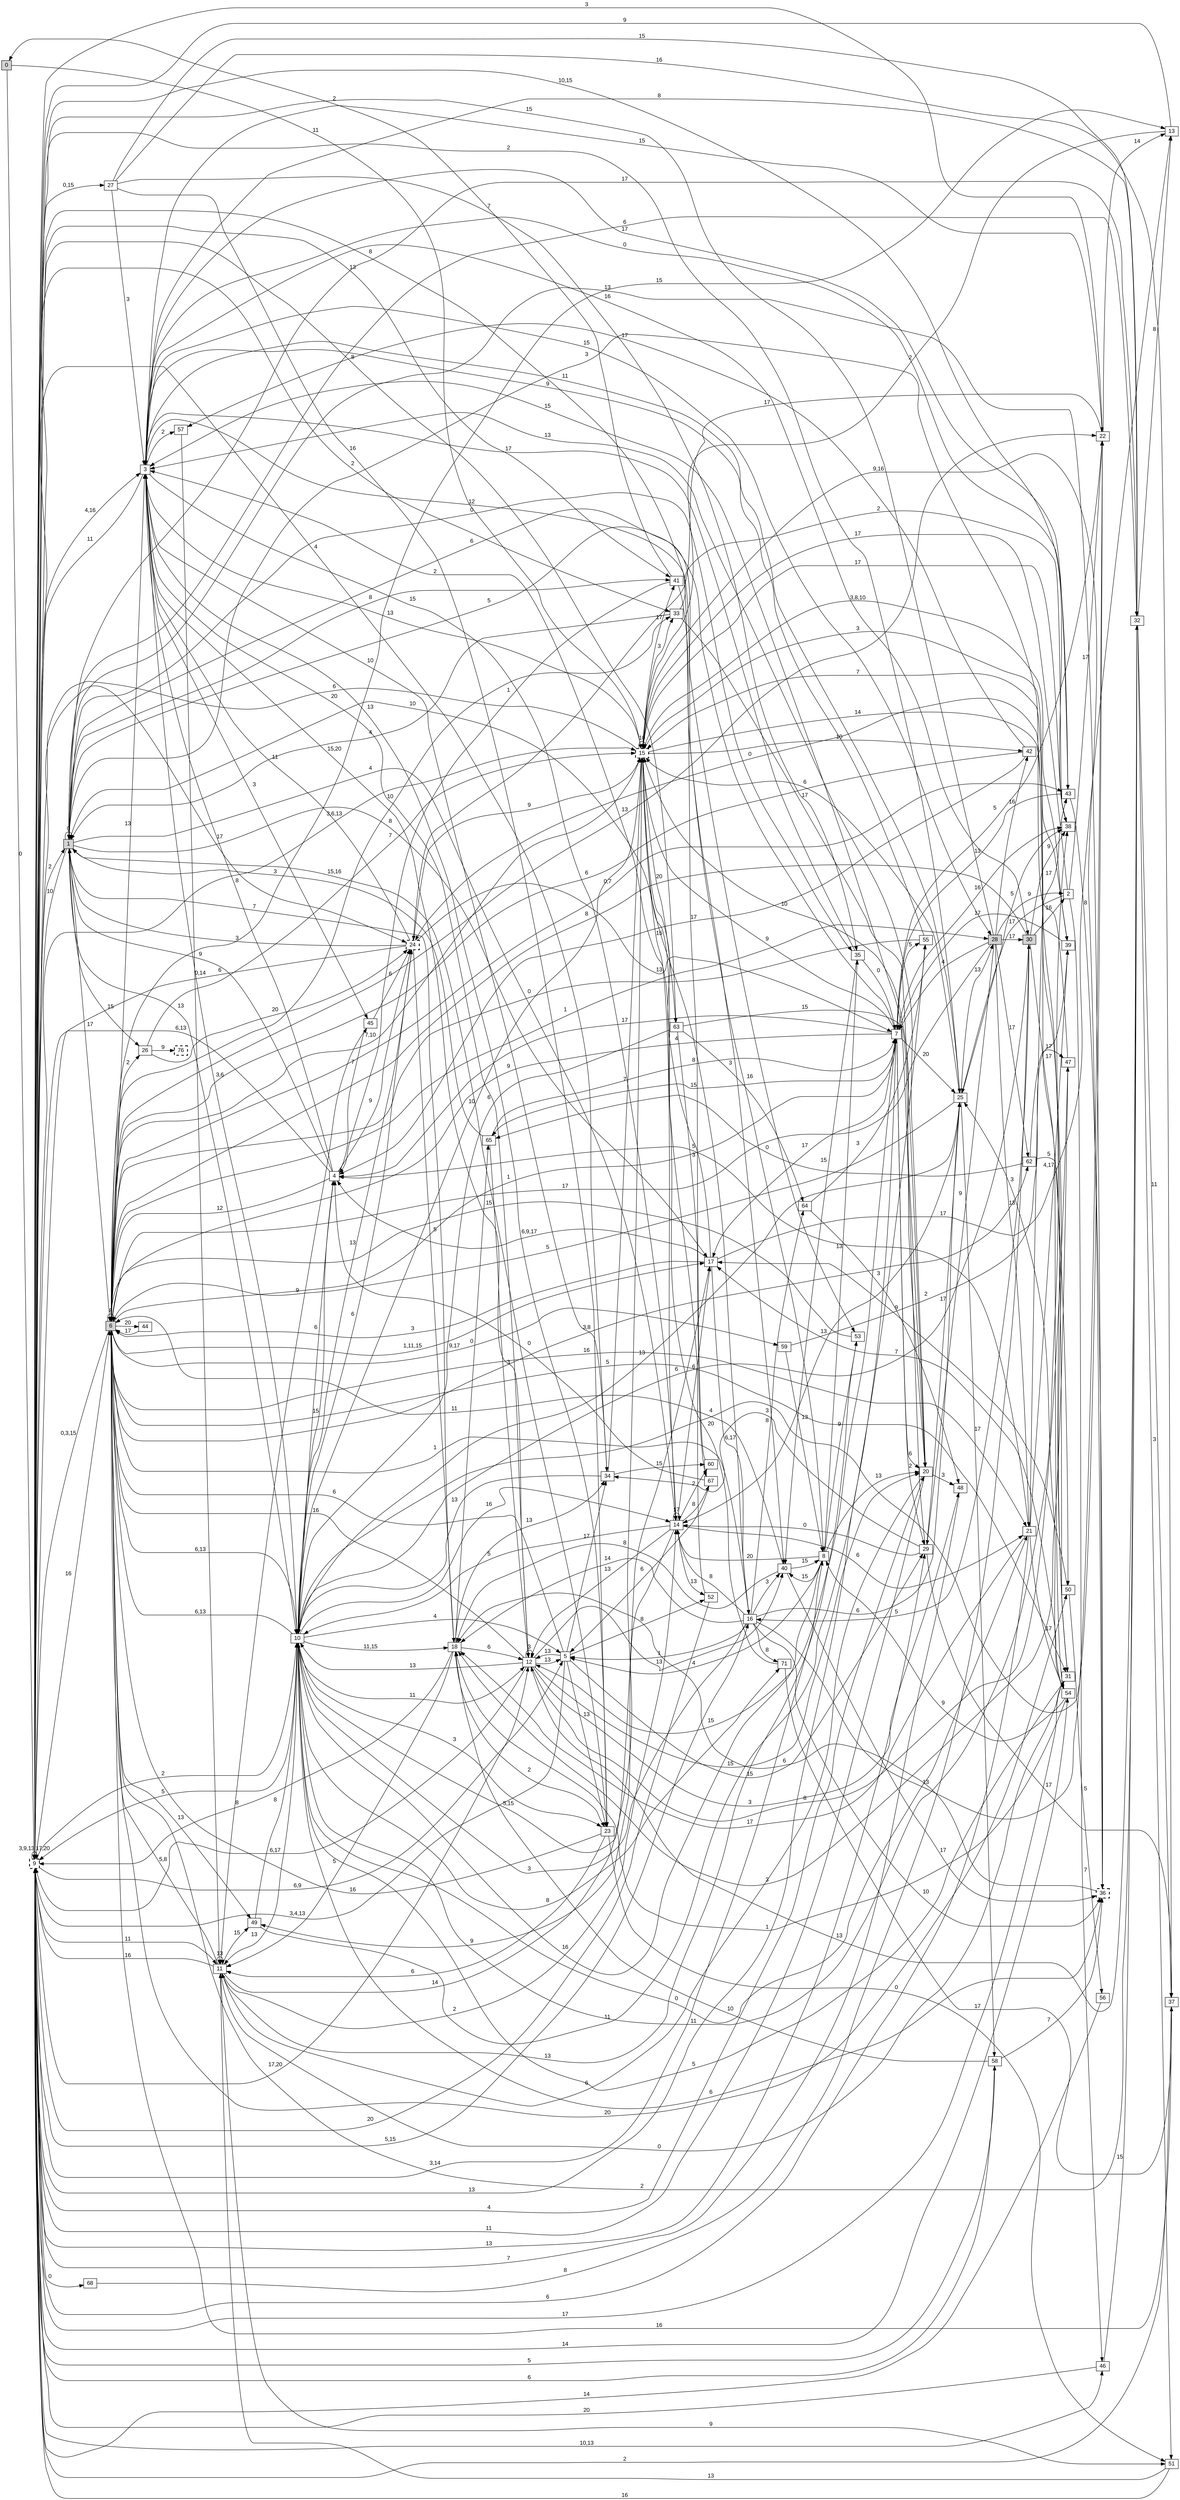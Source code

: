 digraph "NDFA" {
  rankdir=LR
  node [shape=box width=0.1 height=0.1 fontname=Arial]
  edge [fontname=Arial]
/* Estados */
 s0 [label="0" style="filled"] /* I:1 F:0 D:0 */
 s1 [label="1" style="filled"] /* I:1 F:0 D:0 */
 s2 [label="2" ] /* I:0 F:0 D:0 */
 s3 [label="3" ] /* I:0 F:0 D:0 */
 s4 [label="4" ] /* I:0 F:0 D:0 */
 s5 [label="5" ] /* I:0 F:0 D:0 */
 s6 [label="6" style="filled"] /* I:1 F:0 D:0 */
 s7 [label="7" ] /* I:0 F:0 D:0 */
 s8 [label="8" ] /* I:0 F:0 D:0 */
 s9 [label="9" style="bold,dashed"] /* I:0 F:1 D:0 */
 s10 [label="10" ] /* I:0 F:0 D:0 */
 s11 [label="11" ] /* I:0 F:0 D:0 */
 s12 [label="12" ] /* I:0 F:0 D:0 */
 s13 [label="13" ] /* I:0 F:0 D:0 */
 s14 [label="14" ] /* I:0 F:0 D:0 */
 s15 [label="15" style="bold,dashed"] /* I:0 F:1 D:0 */
 s16 [label="16" ] /* I:0 F:0 D:0 */
 s17 [label="17" ] /* I:0 F:0 D:0 */
 s18 [label="18" ] /* I:0 F:0 D:0 */
 s20 [label="20" ] /* I:0 F:0 D:0 */
 s21 [label="21" ] /* I:0 F:0 D:0 */
 s22 [label="22" ] /* I:0 F:0 D:0 */
 s23 [label="23" ] /* I:0 F:0 D:0 */
 s24 [label="24" style="bold,dashed"] /* I:0 F:1 D:0 */
 s25 [label="25" ] /* I:0 F:0 D:0 */
 s26 [label="26" ] /* I:0 F:0 D:0 */
 s27 [label="27" ] /* I:0 F:0 D:0 */
 s28 [label="28" style="filled"] /* I:1 F:0 D:0 */
 s29 [label="29" ] /* I:0 F:0 D:0 */
 s30 [label="30" style="filled"] /* I:1 F:0 D:0 */
 s31 [label="31" ] /* I:0 F:0 D:0 */
 s32 [label="32" ] /* I:0 F:0 D:0 */
 s33 [label="33" ] /* I:0 F:0 D:0 */
 s34 [label="34" ] /* I:0 F:0 D:0 */
 s35 [label="35" ] /* I:0 F:0 D:0 */
 s36 [label="36" style="bold,dashed"] /* I:0 F:1 D:0 */
 s37 [label="37" ] /* I:0 F:0 D:0 */
 s38 [label="38" ] /* I:0 F:0 D:0 */
 s39 [label="39" ] /* I:0 F:0 D:0 */
 s40 [label="40" ] /* I:0 F:0 D:0 */
 s41 [label="41" ] /* I:0 F:0 D:0 */
 s42 [label="42" ] /* I:0 F:0 D:0 */
 s43 [label="43" ] /* I:0 F:0 D:0 */
 s44 [label="44" ] /* I:0 F:0 D:0 */
 s45 [label="45" ] /* I:0 F:0 D:0 */
 s46 [label="46" ] /* I:0 F:0 D:0 */
 s47 [label="47" ] /* I:0 F:0 D:0 */
 s48 [label="48" ] /* I:0 F:0 D:0 */
 s49 [label="49" ] /* I:0 F:0 D:0 */
 s50 [label="50" ] /* I:0 F:0 D:0 */
 s51 [label="51" ] /* I:0 F:0 D:0 */
 s52 [label="52" ] /* I:0 F:0 D:0 */
 s53 [label="53" ] /* I:0 F:0 D:0 */
 s54 [label="54" ] /* I:0 F:0 D:0 */
 s55 [label="55" ] /* I:0 F:0 D:0 */
 s56 [label="56" ] /* I:0 F:0 D:0 */
 s57 [label="57" ] /* I:0 F:0 D:0 */
 s58 [label="58" ] /* I:0 F:0 D:0 */
 s59 [label="59" ] /* I:0 F:0 D:0 */
 s60 [label="60" ] /* I:0 F:0 D:0 */
 s62 [label="62" ] /* I:0 F:0 D:0 */
 s63 [label="63" ] /* I:0 F:0 D:0 */
 s64 [label="64" ] /* I:0 F:0 D:0 */
 s65 [label="65" ] /* I:0 F:0 D:0 */
 s67 [label="67" ] /* I:0 F:0 D:0 */
 s68 [label="68" ] /* I:0 F:0 D:0 */
 s71 [label="71" ] /* I:0 F:0 D:0 */
 s76 [label="76" style="bold,dashed"] /* I:0 F:1 D:0 */
/* Transiciones */
  s0 -> s9 [label="0"]
  s0 -> s15 [label="11"]
  s1 -> s1 [label="0"]
  s1 -> s6 [label="17"]
  s1 -> s9 [label="10"]
  s1 -> s10 [label="13"]
  s1 -> s14 [label="4"]
  s1 -> s17 [label="8"]
  s1 -> s26 [label="15"]
  s1 -> s32 [label="6"]
  s1 -> s35 [label="0"]
  s1 -> s41 [label="8"]
  s1 -> s53 [label="6"]
  s2 -> s15 [label="17"]
  s2 -> s22 [label="17"]
  s2 -> s25 [label="17"]
  s2 -> s46 [label="7"]
  s3 -> s9 [label="11"]
  s3 -> s10 [label="3,6"]
  s3 -> s12 [label="15,20"]
  s3 -> s14 [label="15"]
  s3 -> s22 [label="15"]
  s3 -> s23 [label="13"]
  s3 -> s28 [label="15"]
  s3 -> s30 [label="16"]
  s3 -> s32 [label="8"]
  s3 -> s34 [label="10"]
  s3 -> s40 [label="12"]
  s3 -> s43 [label="0"]
  s3 -> s45 [label="3"]
  s3 -> s57 [label="2"]
  s4 -> s1 [label="9"]
  s4 -> s3 [label="8"]
  s4 -> s6 [label="12"]
  s4 -> s9 [label="6,13"]
  s4 -> s10 [label="6"]
  s4 -> s24 [label="9"]
  s4 -> s45 [label="7"]
  s5 -> s6 [label="6"]
  s5 -> s9 [label="3,4,13"]
  s5 -> s12 [label="13"]
  s5 -> s23 [label="13"]
  s5 -> s29 [label="15"]
  s5 -> s34 [label="17"]
  s5 -> s52 [label="8"]
  s6 -> s3 [label="13"]
  s6 -> s6 [label="8"]
  s6 -> s7 [label="1"]
  s6 -> s9 [label="0,3,15"]
  s6 -> s10 [label="6,13"]
  s6 -> s13 [label="15"]
  s6 -> s15 [label="7,10"]
  s6 -> s16 [label="1"]
  s6 -> s17 [label="1,11,15"]
  s6 -> s21 [label="16"]
  s6 -> s22 [label="13"]
  s6 -> s26 [label="2"]
  s6 -> s28 [label="1"]
  s6 -> s31 [label="5"]
  s6 -> s33 [label="10"]
  s6 -> s43 [label="0,7"]
  s6 -> s44 [label="20"]
  s6 -> s49 [label="13"]
  s6 -> s50 [label="20"]
  s6 -> s59 [label="9,17"]
  s6 -> s62 [label="3,8"]
  s7 -> s1 [label="5"]
  s7 -> s4 [label="17"]
  s7 -> s6 [label="9"]
  s7 -> s12 [label="15"]
  s7 -> s15 [label="9"]
  s7 -> s17 [label="17"]
  s7 -> s20 [label="6"]
  s7 -> s22 [label="5"]
  s7 -> s25 [label="20"]
  s7 -> s29 [label="2"]
  s7 -> s38 [label="16"]
  s7 -> s55 [label="5"]
  s7 -> s65 [label="15"]
  s8 -> s5 [label="4"]
  s8 -> s10 [label="16"]
  s8 -> s14 [label="20"]
  s8 -> s20 [label="13"]
  s8 -> s35 [label="13"]
  s8 -> s40 [label="15"]
  s8 -> s53 [label="9"]
  s9 -> s1 [label="2"]
  s9 -> s3 [label="4,16"]
  s9 -> s5 [label="6,9"]
  s9 -> s6 [label="16"]
  s9 -> s7 [label="13"]
  s9 -> s8 [label="3,14"]
  s9 -> s9 [label="3,9,13,17,20"]
  s9 -> s10 [label="2"]
  s9 -> s11 [label="11"]
  s9 -> s12 [label="17,20"]
  s9 -> s15 [label="3,6,13"]
  s9 -> s16 [label="5,15"]
  s9 -> s20 [label="4"]
  s9 -> s24 [label="17"]
  s9 -> s25 [label="2"]
  s9 -> s27 [label="0,15"]
  s9 -> s29 [label="13"]
  s9 -> s33 [label="2"]
  s9 -> s41 [label="13"]
  s9 -> s46 [label="10,13"]
  s9 -> s54 [label="14"]
  s9 -> s58 [label="5"]
  s9 -> s63 [label="8"]
  s9 -> s68 [label="0"]
  s10 -> s4 [label="15"]
  s10 -> s5 [label="4"]
  s10 -> s6 [label="6,13"]
  s10 -> s9 [label="5"]
  s10 -> s11 [label="13"]
  s10 -> s12 [label="11"]
  s10 -> s14 [label="16"]
  s10 -> s15 [label="10"]
  s10 -> s17 [label="5,15"]
  s10 -> s18 [label="11,15"]
  s10 -> s21 [label="0"]
  s10 -> s23 [label="3"]
  s10 -> s24 [label="6"]
  s10 -> s25 [label="13"]
  s10 -> s31 [label="5"]
  s10 -> s36 [label="6"]
  s10 -> s38 [label="11"]
  s10 -> s71 [label="8"]
  s11 -> s6 [label="5,8"]
  s11 -> s9 [label="16"]
  s11 -> s11 [label="13"]
  s11 -> s14 [label="2"]
  s11 -> s15 [label="14"]
  s11 -> s31 [label="0"]
  s11 -> s49 [label="15"]
  s11 -> s51 [label="9"]
  s12 -> s3 [label="20"]
  s12 -> s5 [label="13"]
  s12 -> s6 [label="16"]
  s12 -> s9 [label="6,17"]
  s12 -> s10 [label="13"]
  s12 -> s12 [label="3"]
  s12 -> s20 [label="15"]
  s12 -> s40 [label="13"]
  s12 -> s47 [label="8"]
  s12 -> s48 [label="3"]
  s13 -> s9 [label="9"]
  s13 -> s15 [label="2"]
  s14 -> s10 [label="5"]
  s14 -> s12 [label="13"]
  s14 -> s14 [label="17"]
  s14 -> s17 [label="6"]
  s14 -> s21 [label="6"]
  s14 -> s49 [label="9"]
  s14 -> s52 [label="13"]
  s14 -> s60 [label="2"]
  s14 -> s67 [label="8"]
  s15 -> s3 [label="13"]
  s15 -> s9 [label="6"]
  s15 -> s14 [label="15"]
  s15 -> s15 [label="10"]
  s15 -> s33 [label="3"]
  s15 -> s36 [label="9,16"]
  s15 -> s39 [label="3"]
  s15 -> s41 [label="17"]
  s15 -> s42 [label="10"]
  s15 -> s54 [label="14"]
  s15 -> s63 [label="20"]
  s16 -> s1 [label="10"]
  s16 -> s5 [label="1"]
  s16 -> s10 [label="3"]
  s16 -> s14 [label="8"]
  s16 -> s18 [label="14"]
  s16 -> s22 [label="13"]
  s16 -> s25 [label="6"]
  s16 -> s36 [label="10"]
  s16 -> s40 [label="3"]
  s16 -> s64 [label="8"]
  s16 -> s71 [label="8"]
  s17 -> s4 [label="6,9,17"]
  s17 -> s6 [label="3"]
  s17 -> s13 [label="17"]
  s17 -> s15 [label="4"]
  s17 -> s16 [label="6,17"]
  s18 -> s1 [label="7"]
  s18 -> s9 [label="8"]
  s18 -> s11 [label="5"]
  s18 -> s12 [label="6"]
  s18 -> s23 [label="2"]
  s18 -> s34 [label="13"]
  s18 -> s65 [label="0"]
  s20 -> s3 [label="13"]
  s20 -> s9 [label="11"]
  s20 -> s11 [label="6"]
  s20 -> s15 [label="10"]
  s20 -> s48 [label="3"]
  s21 -> s4 [label="5"]
  s21 -> s9 [label="6"]
  s21 -> s18 [label="17"]
  s21 -> s39 [label="4,17"]
  s21 -> s43 [label="17"]
  s21 -> s54 [label="17"]
  s22 -> s9 [label="3"]
  s22 -> s10 [label="4"]
  s22 -> s13 [label="14"]
  s22 -> s24 [label="17"]
  s23 -> s1 [label="15,16"]
  s23 -> s6 [label="16"]
  s23 -> s11 [label="6"]
  s23 -> s51 [label="0"]
  s24 -> s1 [label="3"]
  s24 -> s3 [label="11"]
  s24 -> s7 [label="13"]
  s24 -> s9 [label="6"]
  s24 -> s10 [label="13"]
  s24 -> s15 [label="9"]
  s24 -> s18 [label="5"]
  s25 -> s3 [label="11"]
  s25 -> s6 [label="5"]
  s25 -> s14 [label="13"]
  s25 -> s15 [label="6"]
  s25 -> s28 [label="13"]
  s25 -> s38 [label="5"]
  s25 -> s58 [label="17"]
  s26 -> s15 [label="7"]
  s26 -> s24 [label="20"]
  s26 -> s76 [label="9"]
  s27 -> s3 [label="3"]
  s27 -> s23 [label="16"]
  s27 -> s32 [label="15"]
  s27 -> s35 [label="7"]
  s27 -> s37 [label="16"]
  s28 -> s2 [label="9"]
  s28 -> s6 [label="17"]
  s28 -> s7 [label="4"]
  s28 -> s9 [label="15"]
  s28 -> s21 [label="13"]
  s28 -> s29 [label="9"]
  s28 -> s30 [label="17"]
  s28 -> s42 [label="16"]
  s28 -> s62 [label="17"]
  s29 -> s3 [label="15"]
  s29 -> s14 [label="0"]
  s29 -> s25 [label="17"]
  s29 -> s34 [label="3"]
  s29 -> s37 [label="17"]
  s30 -> s2 [label="16"]
  s30 -> s6 [label="8"]
  s30 -> s10 [label="6"]
  s30 -> s16 [label="5"]
  s30 -> s38 [label="9"]
  s30 -> s50 [label="17"]
  s31 -> s9 [label="17"]
  s31 -> s15 [label="7"]
  s31 -> s24 [label="0"]
  s32 -> s1 [label="17"]
  s32 -> s6 [label="2"]
  s32 -> s12 [label="13"]
  s32 -> s13 [label="8"]
  s32 -> s37 [label="11"]
  s32 -> s51 [label="3"]
  s33 -> s1 [label="4"]
  s33 -> s20 [label="17"]
  s33 -> s38 [label="2"]
  s34 -> s9 [label="4"]
  s34 -> s10 [label="13"]
  s34 -> s15 [label="7"]
  s34 -> s60 [label="15"]
  s35 -> s3 [label="17"]
  s35 -> s7 [label="0"]
  s35 -> s40 [label="15"]
  s36 -> s1 [label="13"]
  s36 -> s18 [label="6"]
  s37 -> s6 [label="16"]
  s37 -> s9 [label="2"]
  s38 -> s9 [label="10,15"]
  s38 -> s15 [label="17"]
  s39 -> s7 [label="17"]
  s39 -> s15 [label="3,8,10"]
  s40 -> s6 [label="11"]
  s40 -> s8 [label="15"]
  s40 -> s18 [label="8"]
  s40 -> s36 [label="17"]
  s41 -> s0 [label="2"]
  s41 -> s4 [label="1"]
  s41 -> s8 [label="16"]
  s42 -> s4 [label="17"]
  s42 -> s6 [label="6"]
  s42 -> s57 [label="17"]
  s43 -> s3 [label="17"]
  s43 -> s7 [label="13"]
  s43 -> s36 [label="8"]
  s44 -> s6 [label="17"]
  s45 -> s11 [label="9"]
  s45 -> s24 [label="6"]
  s46 -> s9 [label="20"]
  s46 -> s32 [label="15"]
  s47 -> s1 [label="3"]
  s47 -> s18 [label="3"]
  s48 -> s9 [label="7"]
  s49 -> s10 [label="8"]
  s49 -> s55 [label="11"]
  s50 -> s17 [label="9"]
  s50 -> s56 [label="5"]
  s51 -> s9 [label="16"]
  s51 -> s11 [label="13"]
  s52 -> s3 [label="2"]
  s52 -> s9 [label="20"]
  s53 -> s6 [label="15"]
  s53 -> s11 [label="13"]
  s54 -> s8 [label="9"]
  s54 -> s17 [label="7"]
  s54 -> s18 [label="1"]
  s54 -> s25 [label="3"]
  s55 -> s3 [label="9"]
  s55 -> s6 [label="0"]
  s56 -> s9 [label="14"]
  s57 -> s11 [label="0,14"]
  s58 -> s9 [label="6"]
  s58 -> s18 [label="10"]
  s58 -> s36 [label="7"]
  s59 -> s8 [label="13"]
  s59 -> s39 [label="2"]
  s60 -> s9 [label="8"]
  s62 -> s31 [label="5"]
  s62 -> s47 [label="17"]
  s62 -> s65 [label="0"]
  s63 -> s10 [label="6"]
  s63 -> s20 [label="15"]
  s63 -> s64 [label="3"]
  s63 -> s67 [label="3"]
  s64 -> s48 [label="3"]
  s64 -> s55 [label="3"]
  s65 -> s1 [label="3"]
  s65 -> s7 [label="8"]
  s65 -> s12 [label="3"]
  s67 -> s4 [label="0"]
  s67 -> s5 [label="6"]
  s68 -> s30 [label="8"]
  s71 -> s15 [label="20"]
  s71 -> s37 [label="17"]
}
